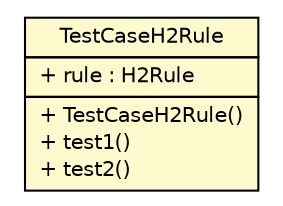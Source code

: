#!/usr/local/bin/dot
#
# Class diagram 
# Generated by UMLGraph version R5_6-24-gf6e263 (http://www.umlgraph.org/)
#

digraph G {
	edge [fontname="Helvetica",fontsize=10,labelfontname="Helvetica",labelfontsize=10];
	node [fontname="Helvetica",fontsize=10,shape=plaintext];
	nodesep=0.25;
	ranksep=0.5;
	// com.edugility.liquiunit.TestCaseH2Rule
	c27 [label=<<table title="com.edugility.liquiunit.TestCaseH2Rule" border="0" cellborder="1" cellspacing="0" cellpadding="2" port="p" bgcolor="lemonChiffon" href="./TestCaseH2Rule.html">
		<tr><td><table border="0" cellspacing="0" cellpadding="1">
<tr><td align="center" balign="center"> TestCaseH2Rule </td></tr>
		</table></td></tr>
		<tr><td><table border="0" cellspacing="0" cellpadding="1">
<tr><td align="left" balign="left"> + rule : H2Rule </td></tr>
		</table></td></tr>
		<tr><td><table border="0" cellspacing="0" cellpadding="1">
<tr><td align="left" balign="left"> + TestCaseH2Rule() </td></tr>
<tr><td align="left" balign="left"> + test1() </td></tr>
<tr><td align="left" balign="left"> + test2() </td></tr>
		</table></td></tr>
		</table>>, URL="./TestCaseH2Rule.html", fontname="Helvetica", fontcolor="black", fontsize=10.0];
}

